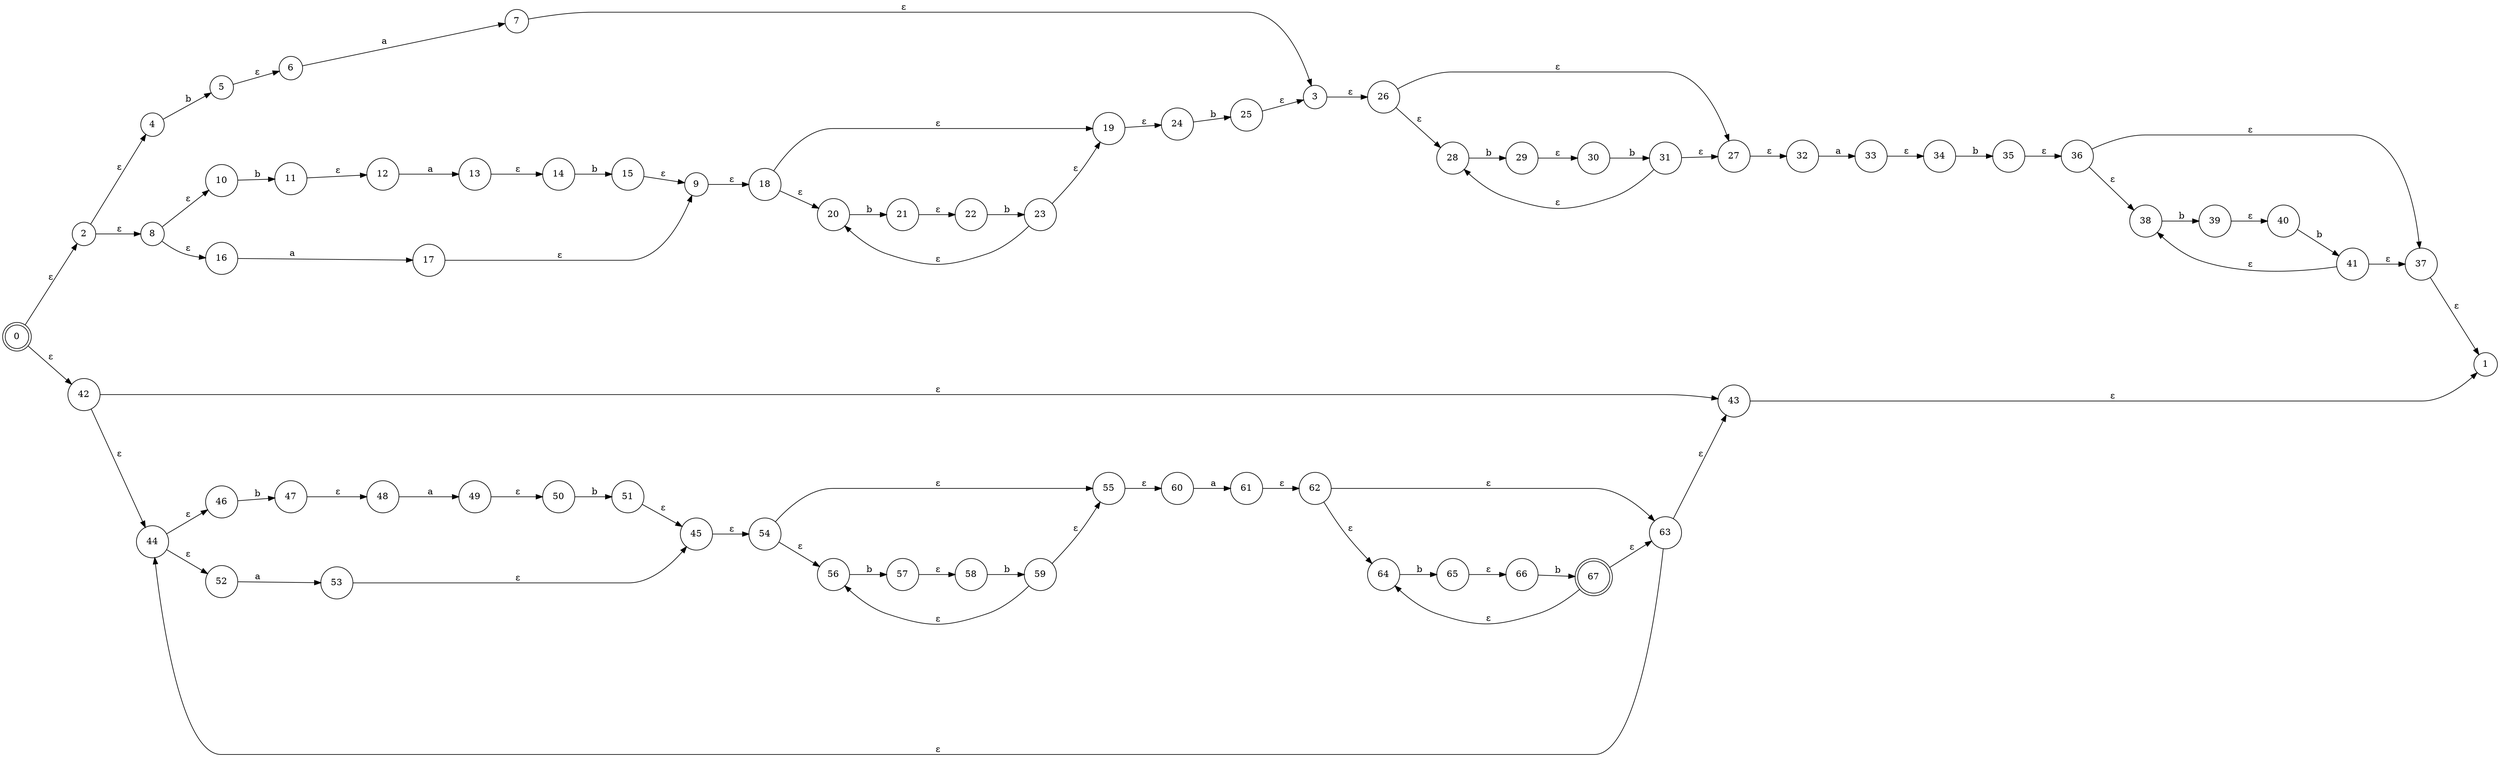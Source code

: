 //Number of Nodes: 68
digraph G {
	nodesep=1;
	ranksep=0.6;
	rankdir=LR;
	0 -> 2 [styel=bold,label=" ε"];
	0 -> 42 [styel=bold,label=" ε"];
	2 -> 4 [styel=bold,label=" ε"];
	2 -> 8 [styel=bold,label=" ε"];
	3 -> 26 [styel=bold,label=" ε"];
	4 -> 5 [styel=bold,label=" b"];
	5 -> 6 [styel=bold,label=" ε"];
	6 -> 7 [styel=bold,label=" a"];
	7 -> 3 [styel=bold,label=" ε"];
	8 -> 10 [styel=bold,label=" ε"];
	8 -> 16 [styel=bold,label=" ε"];
	9 -> 18 [styel=bold,label=" ε"];
	10 -> 11 [styel=bold,label=" b"];
	11 -> 12 [styel=bold,label=" ε"];
	12 -> 13 [styel=bold,label=" a"];
	13 -> 14 [styel=bold,label=" ε"];
	14 -> 15 [styel=bold,label=" b"];
	15 -> 9 [styel=bold,label=" ε"];
	16 -> 17 [styel=bold,label=" a"];
	17 -> 9 [styel=bold,label=" ε"];
	18 -> 19 [styel=bold,label=" ε"];
	18 -> 20 [styel=bold,label=" ε"];
	19 -> 24 [styel=bold,label=" ε"];
	20 -> 21 [styel=bold,label=" b"];
	21 -> 22 [styel=bold,label=" ε"];
	22 -> 23 [styel=bold,label=" b"];
	23 -> 19 [styel=bold,label=" ε"];
	23 -> 20 [styel=bold,label=" ε"];
	24 -> 25 [styel=bold,label=" b"];
	25 -> 3 [styel=bold,label=" ε"];
	26 -> 27 [styel=bold,label=" ε"];
	26 -> 28 [styel=bold,label=" ε"];
	27 -> 32 [styel=bold,label=" ε"];
	28 -> 29 [styel=bold,label=" b"];
	29 -> 30 [styel=bold,label=" ε"];
	30 -> 31 [styel=bold,label=" b"];
	31 -> 27 [styel=bold,label=" ε"];
	31 -> 28 [styel=bold,label=" ε"];
	32 -> 33 [styel=bold,label=" a"];
	33 -> 34 [styel=bold,label=" ε"];
	34 -> 35 [styel=bold,label=" b"];
	35 -> 36 [styel=bold,label=" ε"];
	36 -> 37 [styel=bold,label=" ε"];
	36 -> 38 [styel=bold,label=" ε"];
	37 -> 1 [styel=bold,label=" ε"];
	38 -> 39 [styel=bold,label=" b"];
	39 -> 40 [styel=bold,label=" ε"];
	40 -> 41 [styel=bold,label=" b"];
	41 -> 37 [styel=bold,label=" ε"];
	41 -> 38 [styel=bold,label=" ε"];
	42 -> 43 [styel=bold,label=" ε"];
	42 -> 44 [styel=bold,label=" ε"];
	43 -> 1 [styel=bold,label=" ε"];
	44 -> 46 [styel=bold,label=" ε"];
	44 -> 52 [styel=bold,label=" ε"];
	45 -> 54 [styel=bold,label=" ε"];
	46 -> 47 [styel=bold,label=" b"];
	47 -> 48 [styel=bold,label=" ε"];
	48 -> 49 [styel=bold,label=" a"];
	49 -> 50 [styel=bold,label=" ε"];
	50 -> 51 [styel=bold,label=" b"];
	51 -> 45 [styel=bold,label=" ε"];
	52 -> 53 [styel=bold,label=" a"];
	53 -> 45 [styel=bold,label=" ε"];
	54 -> 55 [styel=bold,label=" ε"];
	54 -> 56 [styel=bold,label=" ε"];
	55 -> 60 [styel=bold,label=" ε"];
	56 -> 57 [styel=bold,label=" b"];
	57 -> 58 [styel=bold,label=" ε"];
	58 -> 59 [styel=bold,label=" b"];
	59 -> 55 [styel=bold,label=" ε"];
	59 -> 56 [styel=bold,label=" ε"];
	60 -> 61 [styel=bold,label=" a"];
	61 -> 62 [styel=bold,label=" ε"];
	62 -> 63 [styel=bold,label=" ε"];
	62 -> 64 [styel=bold,label=" ε"];
	63 -> 43 [styel=bold,label=" ε"];
	63 -> 44 [styel=bold,label=" ε"];
	64 -> 65 [styel=bold,label=" b"];
	65 -> 66 [styel=bold,label=" ε"];
	66 -> 67 [styel=bold,label=" b"];
	67 -> 63 [styel=bold,label=" ε"];
	67 -> 64 [styel=bold,label=" ε"];
	0:body[shape=doublecircle, width=0.4];
	1:body[shape=circle, width=0.4];
	2:body[shape=circle, width=0.4];
	3:body[shape=circle, width=0.4];
	4:body[shape=circle, width=0.4];
	5:body[shape=circle, width=0.4];
	6:body[shape=circle, width=0.4];
	7:body[shape=circle, width=0.4];
	8:body[shape=circle, width=0.4];
	9:body[shape=circle, width=0.4];
	10:body[shape=circle, width=0.4];
	11:body[shape=circle, width=0.4];
	12:body[shape=circle, width=0.4];
	13:body[shape=circle, width=0.4];
	14:body[shape=circle, width=0.4];
	15:body[shape=circle, width=0.4];
	16:body[shape=circle, width=0.4];
	17:body[shape=circle, width=0.4];
	18:body[shape=circle, width=0.4];
	19:body[shape=circle, width=0.4];
	20:body[shape=circle, width=0.4];
	21:body[shape=circle, width=0.4];
	22:body[shape=circle, width=0.4];
	23:body[shape=circle, width=0.4];
	24:body[shape=circle, width=0.4];
	25:body[shape=circle, width=0.4];
	26:body[shape=circle, width=0.4];
	27:body[shape=circle, width=0.4];
	28:body[shape=circle, width=0.4];
	29:body[shape=circle, width=0.4];
	30:body[shape=circle, width=0.4];
	31:body[shape=circle, width=0.4];
	32:body[shape=circle, width=0.4];
	33:body[shape=circle, width=0.4];
	34:body[shape=circle, width=0.4];
	35:body[shape=circle, width=0.4];
	36:body[shape=circle, width=0.4];
	37:body[shape=circle, width=0.4];
	38:body[shape=circle, width=0.4];
	39:body[shape=circle, width=0.4];
	40:body[shape=circle, width=0.4];
	41:body[shape=circle, width=0.4];
	42:body[shape=circle, width=0.4];
	43:body[shape=circle, width=0.4];
	44:body[shape=circle, width=0.4];
	45:body[shape=circle, width=0.4];
	46:body[shape=circle, width=0.4];
	47:body[shape=circle, width=0.4];
	48:body[shape=circle, width=0.4];
	49:body[shape=circle, width=0.4];
	50:body[shape=circle, width=0.4];
	51:body[shape=circle, width=0.4];
	52:body[shape=circle, width=0.4];
	53:body[shape=circle, width=0.4];
	54:body[shape=circle, width=0.4];
	55:body[shape=circle, width=0.4];
	56:body[shape=circle, width=0.4];
	57:body[shape=circle, width=0.4];
	58:body[shape=circle, width=0.4];
	59:body[shape=circle, width=0.4];
	60:body[shape=circle, width=0.4];
	61:body[shape=circle, width=0.4];
	62:body[shape=circle, width=0.4];
	63:body[shape=circle, width=0.4];
	64:body[shape=circle, width=0.4];
	65:body[shape=circle, width=0.4];
	66:body[shape=circle, width=0.4];
	67:body[shape=doublecircle, width=0.4];
}
